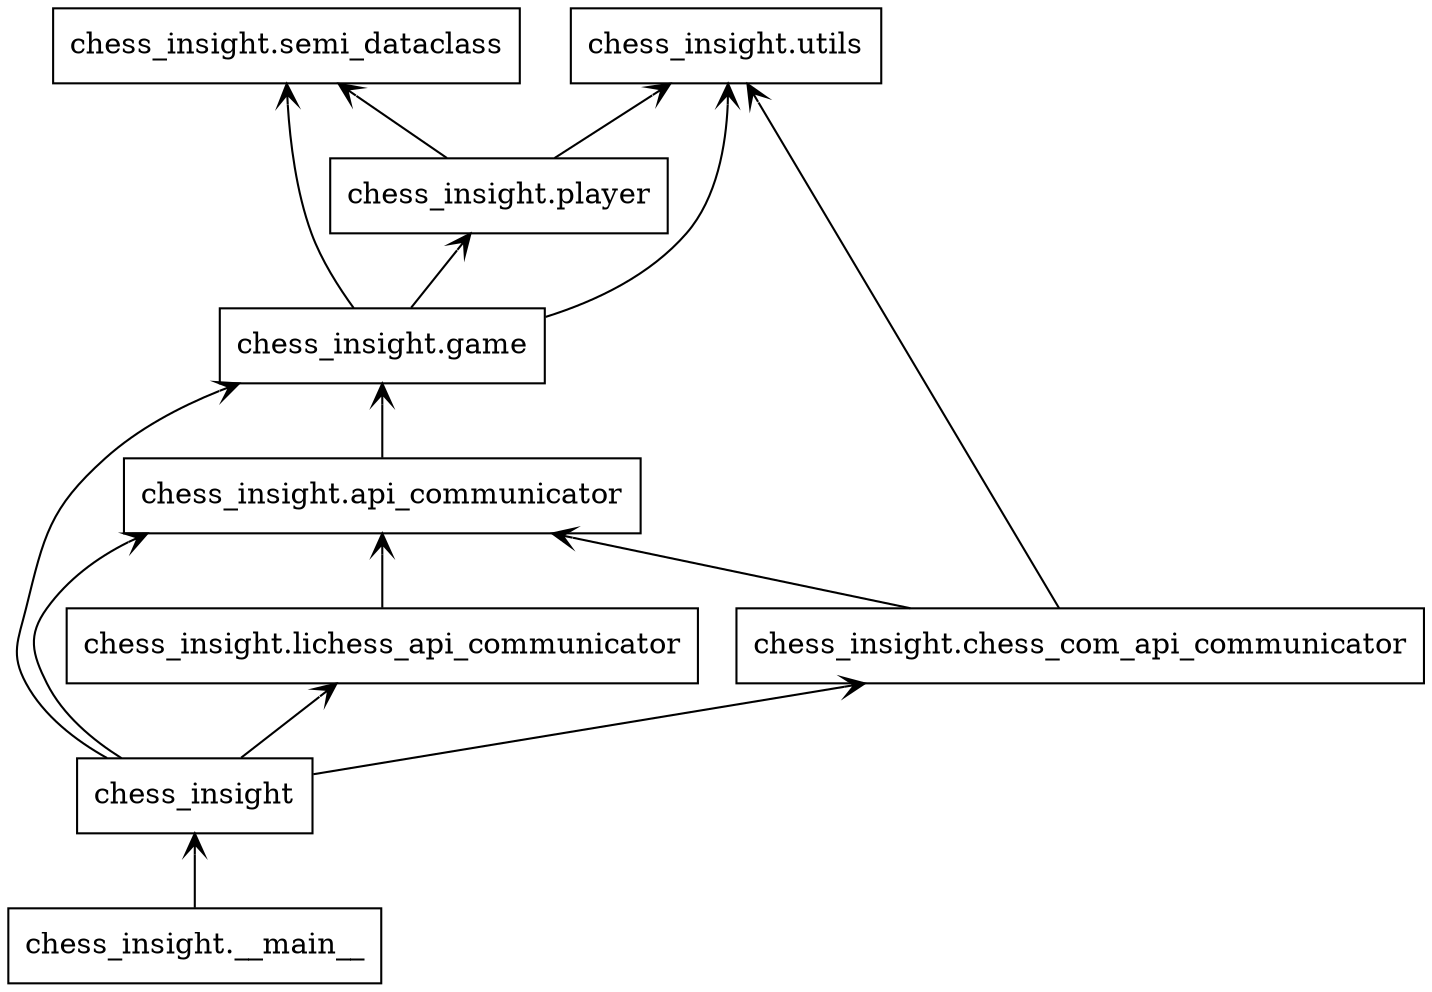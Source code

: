 digraph "packages" {
rankdir=BT
charset="utf-8"
"chess_insight" [color="black", label=<chess_insight>, shape="box", style="solid"];
"chess_insight.__main__" [color="black", label=<chess_insight.__main__>, shape="box", style="solid"];
"chess_insight.api_communicator" [color="black", label=<chess_insight.api_communicator>, shape="box", style="solid"];
"chess_insight.chess_com_api_communicator" [color="black", label=<chess_insight.chess_com_api_communicator>, shape="box", style="solid"];
"chess_insight.game" [color="black", label=<chess_insight.game>, shape="box", style="solid"];
"chess_insight.lichess_api_communicator" [color="black", label=<chess_insight.lichess_api_communicator>, shape="box", style="solid"];
"chess_insight.player" [color="black", label=<chess_insight.player>, shape="box", style="solid"];
"chess_insight.semi_dataclass" [color="black", label=<chess_insight.semi_dataclass>, shape="box", style="solid"];
"chess_insight.utils" [color="black", label=<chess_insight.utils>, shape="box", style="solid"];
"chess_insight" -> "chess_insight.api_communicator" [arrowhead="open", arrowtail="none"];
"chess_insight" -> "chess_insight.chess_com_api_communicator" [arrowhead="open", arrowtail="none"];
"chess_insight" -> "chess_insight.game" [arrowhead="open", arrowtail="none"];
"chess_insight" -> "chess_insight.lichess_api_communicator" [arrowhead="open", arrowtail="none"];
"chess_insight.__main__" -> "chess_insight" [arrowhead="open", arrowtail="none"];
"chess_insight.api_communicator" -> "chess_insight.game" [arrowhead="open", arrowtail="none"];
"chess_insight.chess_com_api_communicator" -> "chess_insight.api_communicator" [arrowhead="open", arrowtail="none"];
"chess_insight.chess_com_api_communicator" -> "chess_insight.utils" [arrowhead="open", arrowtail="none"];
"chess_insight.game" -> "chess_insight.player" [arrowhead="open", arrowtail="none"];
"chess_insight.game" -> "chess_insight.semi_dataclass" [arrowhead="open", arrowtail="none"];
"chess_insight.game" -> "chess_insight.utils" [arrowhead="open", arrowtail="none"];
"chess_insight.lichess_api_communicator" -> "chess_insight.api_communicator" [arrowhead="open", arrowtail="none"];
"chess_insight.player" -> "chess_insight.semi_dataclass" [arrowhead="open", arrowtail="none"];
"chess_insight.player" -> "chess_insight.utils" [arrowhead="open", arrowtail="none"];
}
